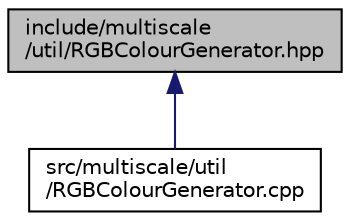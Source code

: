digraph "include/multiscale/util/RGBColourGenerator.hpp"
{
  edge [fontname="Helvetica",fontsize="10",labelfontname="Helvetica",labelfontsize="10"];
  node [fontname="Helvetica",fontsize="10",shape=record];
  Node1 [label="include/multiscale\l/util/RGBColourGenerator.hpp",height=0.2,width=0.4,color="black", fillcolor="grey75", style="filled" fontcolor="black"];
  Node1 -> Node2 [dir="back",color="midnightblue",fontsize="10",style="solid",fontname="Helvetica"];
  Node2 [label="src/multiscale/util\l/RGBColourGenerator.cpp",height=0.2,width=0.4,color="black", fillcolor="white", style="filled",URL="$RGBColourGenerator_8cpp.html"];
}
